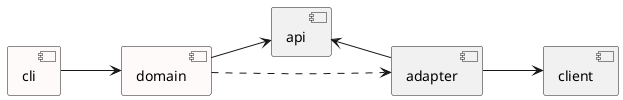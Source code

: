 @startuml

left to right direction

[cli] #snow
[domain] #snow

[cli] --> [domain]
[domain] --> [api]
[domain] ...> [adapter]
[api] <-- [adapter]
[adapter] --> [client]

@enduml
